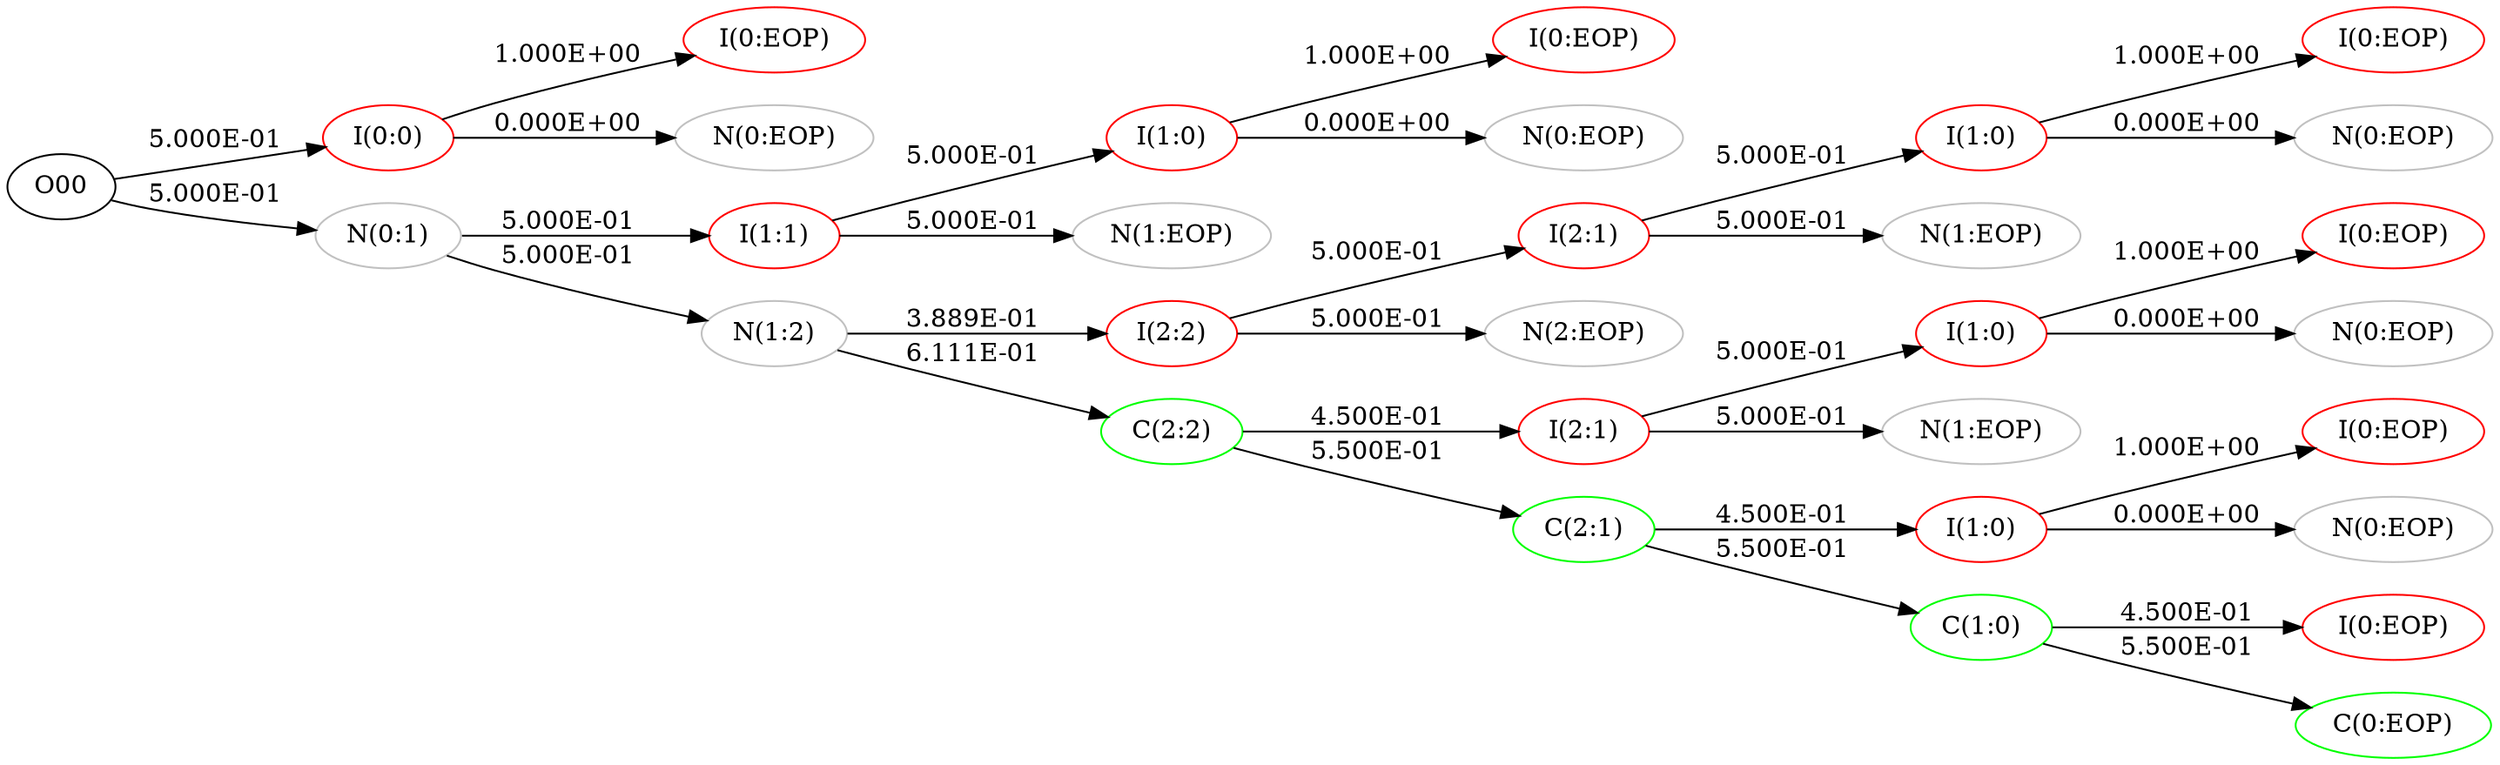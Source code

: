 digraph {
	rankdir=LR

	I10[label="I(0:0)", color=red];
	O00 -> I10[label ="5.000E-01", weight="5.000E-01"];

	N12[label="N(0:1)", color=gray];
	O00 -> N12[label ="5.000E-01", weight="5.000E-01"];

	{rank = same; I10, N12 };
	I20[label="I(0:EOP)", color=red];
	I10 -> I20[label ="1.000E+00", weight="1.000E+00"];

	N22[label="N(0:EOP)", color=gray];
	I10 -> N22[label ="0.000E+00", weight="0.000E+00"];

	{rank = same; I20, N22 };
	I26[label="I(1:1)", color=red];
	N12 -> I26[label ="5.000E-01", weight="5.000E-01"];

	N28[label="N(1:2)", color=gray];
	N12 -> N28[label ="5.000E-01", weight="5.000E-01"];

	{rank = same; I26, N28 };
	I39[label="I(1:0)", color=red];
	I26 -> I39[label ="5.000E-01", weight="5.000E-01"];

	N311[label="N(1:EOP)", color=gray];
	I26 -> N311[label ="5.000E-01", weight="5.000E-01"];

	{rank = same; I39, N311 };
	I315[label="I(2:2)", color=red];
	N28 -> I315[label ="3.889E-01", weight="3.889E-01"];

	C316[label="C(2:2)", color=green];
	N28 -> C316[label ="6.111E-01", weight="6.111E-01"];

	{rank = same; I315, C316 };
	I40[label="I(0:EOP)", color=red];
	I39 -> I40[label ="1.000E+00", weight="1.000E+00"];

	N42[label="N(0:EOP)", color=gray];
	I39 -> N42[label ="0.000E+00", weight="0.000E+00"];

	{rank = same; I40, N42 };
	I49[label="I(2:1)", color=red];
	I315 -> I49[label ="5.000E-01", weight="5.000E-01"];

	N411[label="N(2:EOP)", color=gray];
	I315 -> N411[label ="5.000E-01", weight="5.000E-01"];

	{rank = same; I49, N411 };
	I412[label="I(2:1)", color=red];
	C316 -> I412[label ="4.500E-01", weight="4.500E-01"];

	C413[label="C(2:1)", color=green];
	C316 -> C413[label ="5.500E-01", weight="5.500E-01"];

	{rank = same; I412, C413 };
	I59[label="I(1:0)", color=red];
	I49 -> I59[label ="5.000E-01", weight="5.000E-01"];

	N511[label="N(1:EOP)", color=gray];
	I49 -> N511[label ="5.000E-01", weight="5.000E-01"];

	{rank = same; I59, N511 };
	I518[label="I(1:0)", color=red];
	I412 -> I518[label ="5.000E-01", weight="5.000E-01"];

	N520[label="N(1:EOP)", color=gray];
	I412 -> N520[label ="5.000E-01", weight="5.000E-01"];

	{rank = same; I518, N520 };
	I521[label="I(1:0)", color=red];
	C413 -> I521[label ="4.500E-01", weight="4.500E-01"];

	C522[label="C(1:0)", color=green];
	C413 -> C522[label ="5.500E-01", weight="5.500E-01"];

	{rank = same; I521, C522 };
	I60[label="I(0:EOP)", color=red];
	I59 -> I60[label ="1.000E+00", weight="1.000E+00"];

	N62[label="N(0:EOP)", color=gray];
	I59 -> N62[label ="0.000E+00", weight="0.000E+00"];

	{rank = same; I60, N62 };
	I69[label="I(0:EOP)", color=red];
	I518 -> I69[label ="1.000E+00", weight="1.000E+00"];

	N611[label="N(0:EOP)", color=gray];
	I518 -> N611[label ="0.000E+00", weight="0.000E+00"];

	{rank = same; I69, N611 };
	I618[label="I(0:EOP)", color=red];
	I521 -> I618[label ="1.000E+00", weight="1.000E+00"];

	N620[label="N(0:EOP)", color=gray];
	I521 -> N620[label ="0.000E+00", weight="0.000E+00"];

	{rank = same; I618, N620 };
	I621[label="I(0:EOP)", color=red];
	C522 -> I621[label ="4.500E-01", weight="4.500E-01"];

	C622[label="C(0:EOP)", color=green];
	C522 -> C622[label ="5.500E-01", weight="5.500E-01"];

	{rank = same; I621, C622 };
}
